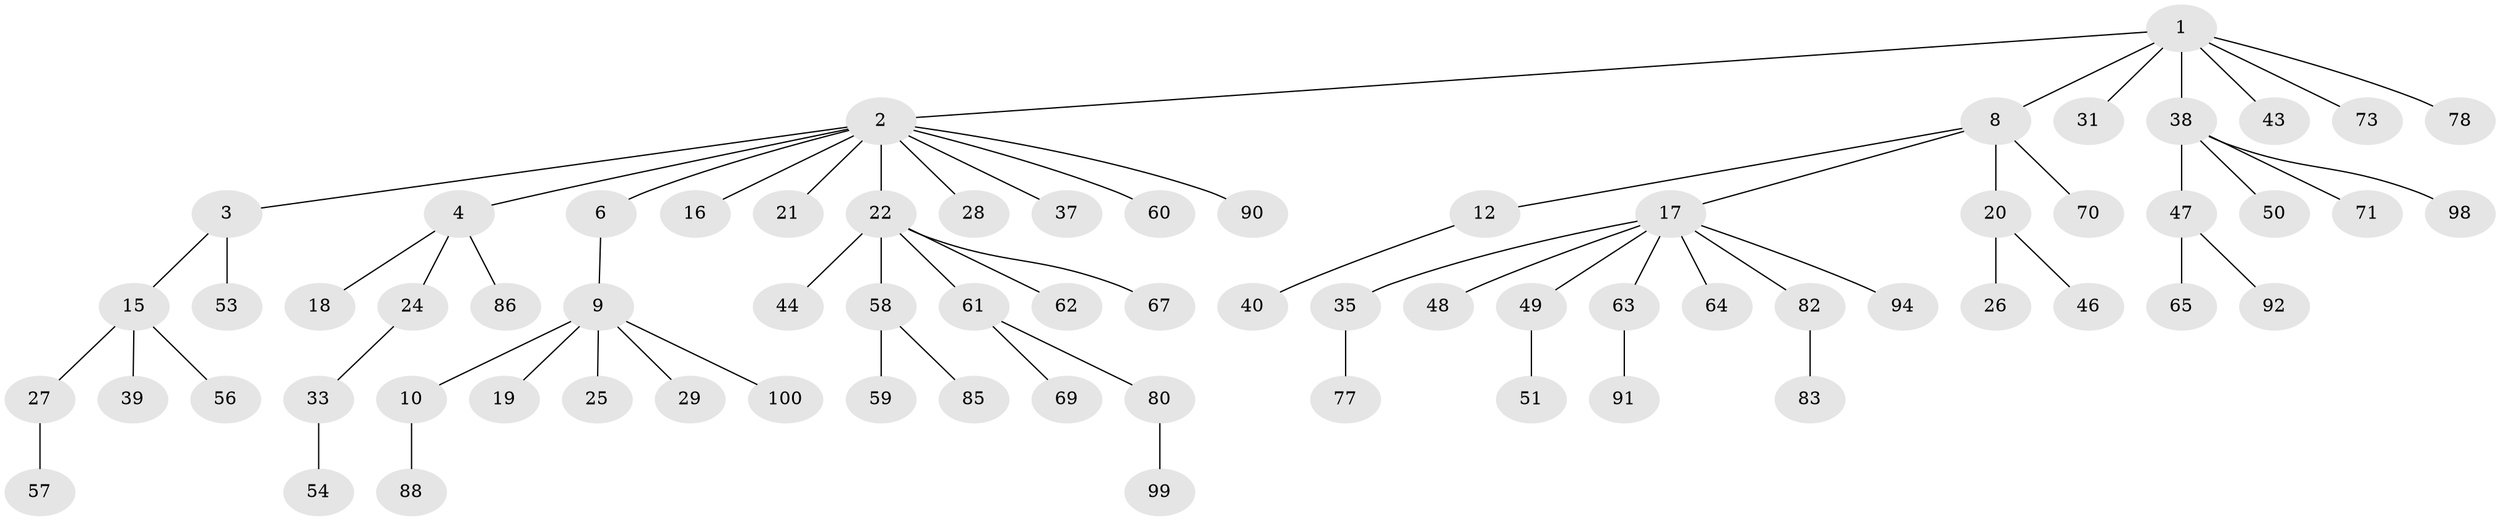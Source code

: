 // original degree distribution, {6: 0.04, 9: 0.01, 4: 0.06, 3: 0.12, 2: 0.2, 5: 0.02, 1: 0.55}
// Generated by graph-tools (version 1.1) at 2025/38/02/21/25 10:38:55]
// undirected, 70 vertices, 69 edges
graph export_dot {
graph [start="1"]
  node [color=gray90,style=filled];
  1 [super="+13"];
  2 [super="+5"];
  3 [super="+87"];
  4 [super="+7"];
  6;
  8 [super="+11"];
  9 [super="+14"];
  10;
  12 [super="+42"];
  15 [super="+36"];
  16 [super="+74"];
  17 [super="+23"];
  18;
  19;
  20 [super="+89"];
  21;
  22 [super="+34"];
  24 [super="+30"];
  25;
  26 [super="+93"];
  27 [super="+32"];
  28 [super="+41"];
  29;
  31 [super="+55"];
  33 [super="+95"];
  35 [super="+45"];
  37;
  38 [super="+68"];
  39;
  40;
  43;
  44;
  46;
  47 [super="+52"];
  48;
  49 [super="+79"];
  50;
  51;
  53 [super="+72"];
  54 [super="+81"];
  56;
  57 [super="+76"];
  58 [super="+84"];
  59;
  60;
  61 [super="+66"];
  62;
  63 [super="+75"];
  64;
  65;
  67;
  69;
  70;
  71 [super="+96"];
  73;
  77;
  78;
  80 [super="+97"];
  82;
  83;
  85;
  86;
  88;
  90;
  91;
  92;
  94;
  98;
  99;
  100;
  1 -- 2;
  1 -- 8;
  1 -- 38;
  1 -- 73;
  1 -- 78;
  1 -- 43;
  1 -- 31;
  2 -- 3;
  2 -- 4;
  2 -- 6;
  2 -- 16;
  2 -- 21;
  2 -- 22;
  2 -- 60;
  2 -- 37;
  2 -- 28;
  2 -- 90;
  3 -- 15;
  3 -- 53;
  4 -- 24;
  4 -- 18;
  4 -- 86;
  6 -- 9;
  8 -- 17;
  8 -- 12;
  8 -- 20;
  8 -- 70;
  9 -- 10;
  9 -- 25;
  9 -- 100;
  9 -- 19;
  9 -- 29;
  10 -- 88;
  12 -- 40;
  15 -- 27;
  15 -- 39;
  15 -- 56;
  17 -- 35;
  17 -- 48;
  17 -- 64;
  17 -- 82;
  17 -- 63;
  17 -- 94;
  17 -- 49;
  20 -- 26;
  20 -- 46;
  22 -- 44;
  22 -- 58;
  22 -- 61;
  22 -- 62;
  22 -- 67;
  24 -- 33;
  27 -- 57;
  33 -- 54;
  35 -- 77;
  38 -- 47;
  38 -- 50;
  38 -- 71;
  38 -- 98;
  47 -- 65;
  47 -- 92;
  49 -- 51;
  58 -- 59;
  58 -- 85;
  61 -- 80;
  61 -- 69;
  63 -- 91;
  80 -- 99;
  82 -- 83;
}
